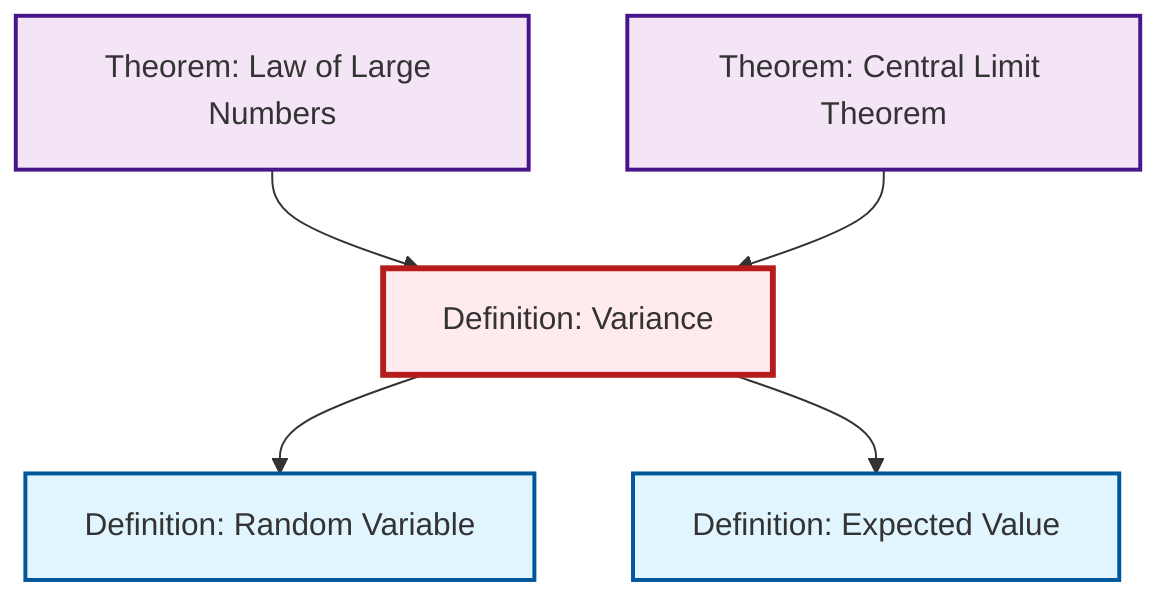 graph TD
    classDef definition fill:#e1f5fe,stroke:#01579b,stroke-width:2px
    classDef theorem fill:#f3e5f5,stroke:#4a148c,stroke-width:2px
    classDef axiom fill:#fff3e0,stroke:#e65100,stroke-width:2px
    classDef example fill:#e8f5e9,stroke:#1b5e20,stroke-width:2px
    classDef current fill:#ffebee,stroke:#b71c1c,stroke-width:3px
    def-variance["Definition: Variance"]:::definition
    def-random-variable["Definition: Random Variable"]:::definition
    thm-law-of-large-numbers["Theorem: Law of Large Numbers"]:::theorem
    def-expectation["Definition: Expected Value"]:::definition
    thm-central-limit["Theorem: Central Limit Theorem"]:::theorem
    thm-law-of-large-numbers --> def-variance
    thm-central-limit --> def-variance
    def-variance --> def-random-variable
    def-variance --> def-expectation
    class def-variance current